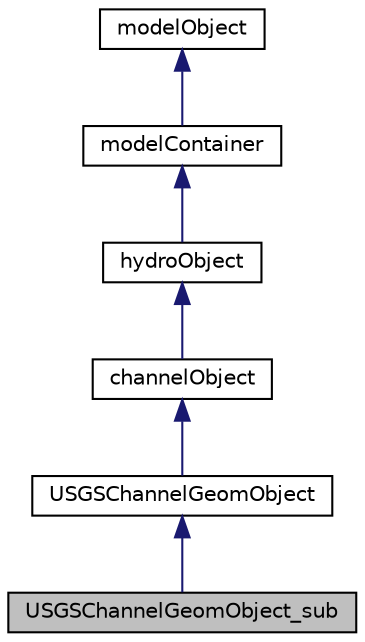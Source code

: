 digraph "USGSChannelGeomObject_sub"
{
 // LATEX_PDF_SIZE
  edge [fontname="Helvetica",fontsize="10",labelfontname="Helvetica",labelfontsize="10"];
  node [fontname="Helvetica",fontsize="10",shape=record];
  Node1 [label="USGSChannelGeomObject_sub",height=0.2,width=0.4,color="black", fillcolor="grey75", style="filled", fontcolor="black",tooltip=" "];
  Node2 -> Node1 [dir="back",color="midnightblue",fontsize="10",style="solid"];
  Node2 [label="USGSChannelGeomObject",height=0.2,width=0.4,color="black", fillcolor="white", style="filled",URL="$classUSGSChannelGeomObject.html",tooltip=" "];
  Node3 -> Node2 [dir="back",color="midnightblue",fontsize="10",style="solid"];
  Node3 [label="channelObject",height=0.2,width=0.4,color="black", fillcolor="white", style="filled",URL="$classchannelObject.html",tooltip=" "];
  Node4 -> Node3 [dir="back",color="midnightblue",fontsize="10",style="solid"];
  Node4 [label="hydroObject",height=0.2,width=0.4,color="black", fillcolor="white", style="filled",URL="$classhydroObject.html",tooltip=" "];
  Node5 -> Node4 [dir="back",color="midnightblue",fontsize="10",style="solid"];
  Node5 [label="modelContainer",height=0.2,width=0.4,color="black", fillcolor="white", style="filled",URL="$classmodelContainer.html",tooltip=" "];
  Node6 -> Node5 [dir="back",color="midnightblue",fontsize="10",style="solid"];
  Node6 [label="modelObject",height=0.2,width=0.4,color="black", fillcolor="white", style="filled",URL="$classmodelObject.html",tooltip=" "];
}
